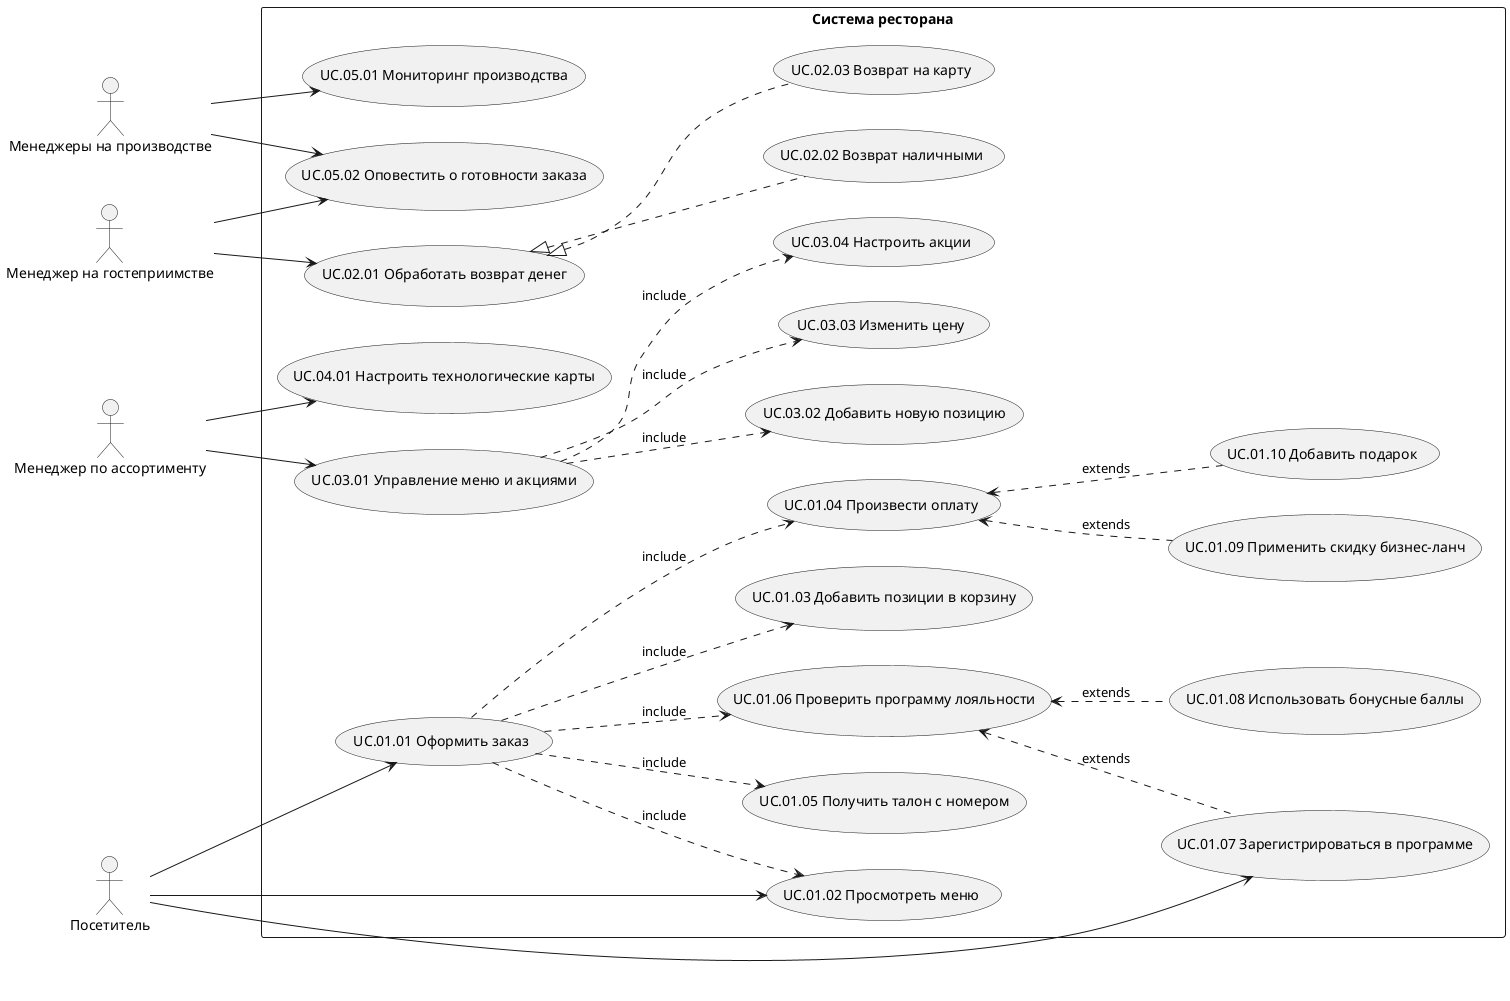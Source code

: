 @startuml
left to right direction

actor "Посетитель" as Guest
actor "Менеджер на гостеприимстве" as HospitalityManager
actor "Менеджер по ассортименту" as AssortmentManager
actor "Менеджеры на производстве" as ProductionSystem

rectangle "Система ресторана" {
    usecase "UC.01.01 Оформить заказ" as UC_PlaceOrder 
    usecase "UC.01.02 Просмотреть меню" as UC_ViewMenu
    usecase "UC.01.03 Добавить позиции в корзину" as UC_AddToCart
    usecase "UC.01.04 Произвести оплату" as UC_MakePayment
    usecase "UC.01.05 Получить талон с номером" as UC_GetReceipt
    usecase "UC.01.06 Проверить программу лояльности" as UC_CheckLoyalty
    usecase "UC.01.07 Зарегистрироваться в программе" as UC_RegisterLoyalty
    usecase "UC.01.08 Использовать бонусные баллы" as UC_UseLoyaltyPoints
    usecase "UC.01.09 Применить скидку бизнес-ланч" as UC_ApplyBusinessLunchDiscount
    usecase "UC.01.10 Добавить подарок" as UC_ApplyFreeGift

    usecase "UC.02.01 Обработать возврат денег" as UC_ProcessRefund 
    usecase "UC.02.02 Возврат наличными" as UC_CashRefund
    usecase "UC.02.03 Возврат на карту" as UC_CardRefund
  
    usecase "UC.03.01 Управление меню и акциями" as UC_ManageMenu 
    usecase "UC.03.02 Добавить новую позицию" as UC_AddMenuItem
    usecase "UC.03.03 Изменить цену" as UC_ChangePrice
    usecase "UC.03.04 Настроить акции" as UC_SetupPromotions
  
    usecase "UC.04.01 Настроить технологические карты" as UC_ConfigureRecipes
    usecase "UC.05.01 Мониторинг производства" as UC_MonitorProduction
    usecase "UC.05.02 Оповестить о готовности заказа" as UC_NotifyOrderReady

    ' Include-связи (обязательные шаги)
    UC_PlaceOrder ..> UC_ViewMenu : include
    UC_PlaceOrder ..> UC_AddToCart : include
    UC_PlaceOrder ..> UC_MakePayment : include
    UC_PlaceOrder ..> UC_GetReceipt : include
    UC_PlaceOrder ..> UC_CheckLoyalty : include

    UC_ProcessRefund <|.. UC_CashRefund 
    UC_ProcessRefund <|.. UC_CardRefund 

    UC_ManageMenu ..> UC_AddMenuItem : include
    UC_ManageMenu ..> UC_ChangePrice : include
    UC_ManageMenu ..> UC_SetupPromotions : include

    ' Extend-связи (условные/дополнительные шаги)
    UC_CheckLoyalty <.. UC_RegisterLoyalty : extends
    UC_CheckLoyalty <.. UC_UseLoyaltyPoints : extends
    UC_MakePayment <.. UC_ApplyBusinessLunchDiscount : extends
    UC_MakePayment <.. UC_ApplyFreeGift : extends
}

' Связи акторов с Use Case
Guest --> UC_PlaceOrder
Guest --> UC_ViewMenu
Guest --> UC_RegisterLoyalty

HospitalityManager --> UC_ProcessRefund
HospitalityManager --> UC_NotifyOrderReady

AssortmentManager --> UC_ManageMenu
AssortmentManager --> UC_ConfigureRecipes

ProductionSystem --> UC_MonitorProduction
ProductionSystem --> UC_NotifyOrderReady

@enduml